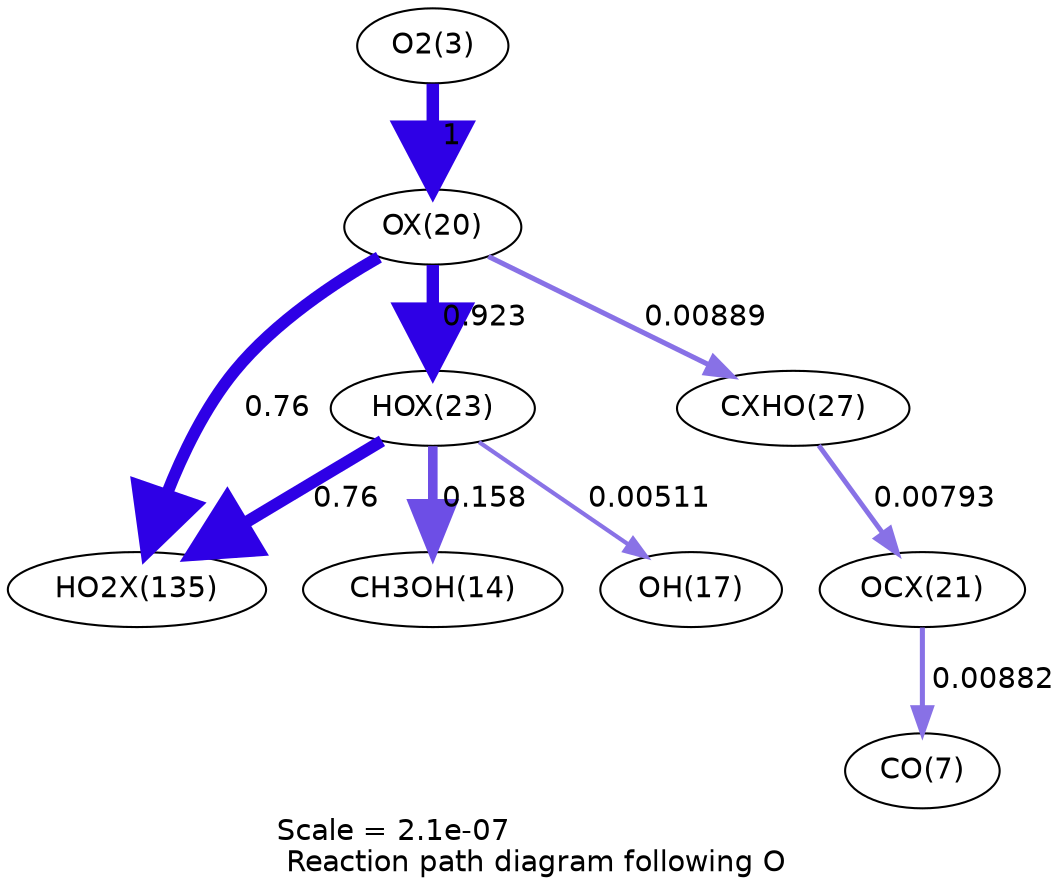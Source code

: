 digraph reaction_paths {
center=1;
s5 -> s30[fontname="Helvetica", penwidth=6, arrowsize=3, color="0.7, 1.5, 0.9"
, label=" 1"];
s30 -> s33[fontname="Helvetica", penwidth=5.94, arrowsize=2.97, color="0.7, 1.42, 0.9"
, label=" 0.923"];
s30 -> s45[fontname="Helvetica", penwidth=5.79, arrowsize=2.9, color="0.7, 1.26, 0.9"
, label=" 0.76"];
s30 -> s35[fontname="Helvetica", penwidth=2.43, arrowsize=1.22, color="0.7, 0.509, 0.9"
, label=" 0.00889"];
s33 -> s16[fontname="Helvetica", penwidth=4.61, arrowsize=2.3, color="0.7, 0.658, 0.9"
, label=" 0.158"];
s33 -> s19[fontname="Helvetica", penwidth=2.02, arrowsize=1.01, color="0.7, 0.505, 0.9"
, label=" 0.00511"];
s33 -> s45[fontname="Helvetica", penwidth=5.79, arrowsize=2.9, color="0.7, 1.26, 0.9"
, label=" 0.76"];
s35 -> s31[fontname="Helvetica", penwidth=2.35, arrowsize=1.17, color="0.7, 0.508, 0.9"
, label=" 0.00793"];
s31 -> s9[fontname="Helvetica", penwidth=2.43, arrowsize=1.21, color="0.7, 0.509, 0.9"
, label=" 0.00882"];
s5 [ fontname="Helvetica", label="O2(3)"];
s9 [ fontname="Helvetica", label="CO(7)"];
s16 [ fontname="Helvetica", label="CH3OH(14)"];
s19 [ fontname="Helvetica", label="OH(17)"];
s30 [ fontname="Helvetica", label="OX(20)"];
s31 [ fontname="Helvetica", label="OCX(21)"];
s33 [ fontname="Helvetica", label="HOX(23)"];
s35 [ fontname="Helvetica", label="CXHO(27)"];
s45 [ fontname="Helvetica", label="HO2X(135)"];
 label = "Scale = 2.1e-07\l Reaction path diagram following O";
 fontname = "Helvetica";
}

